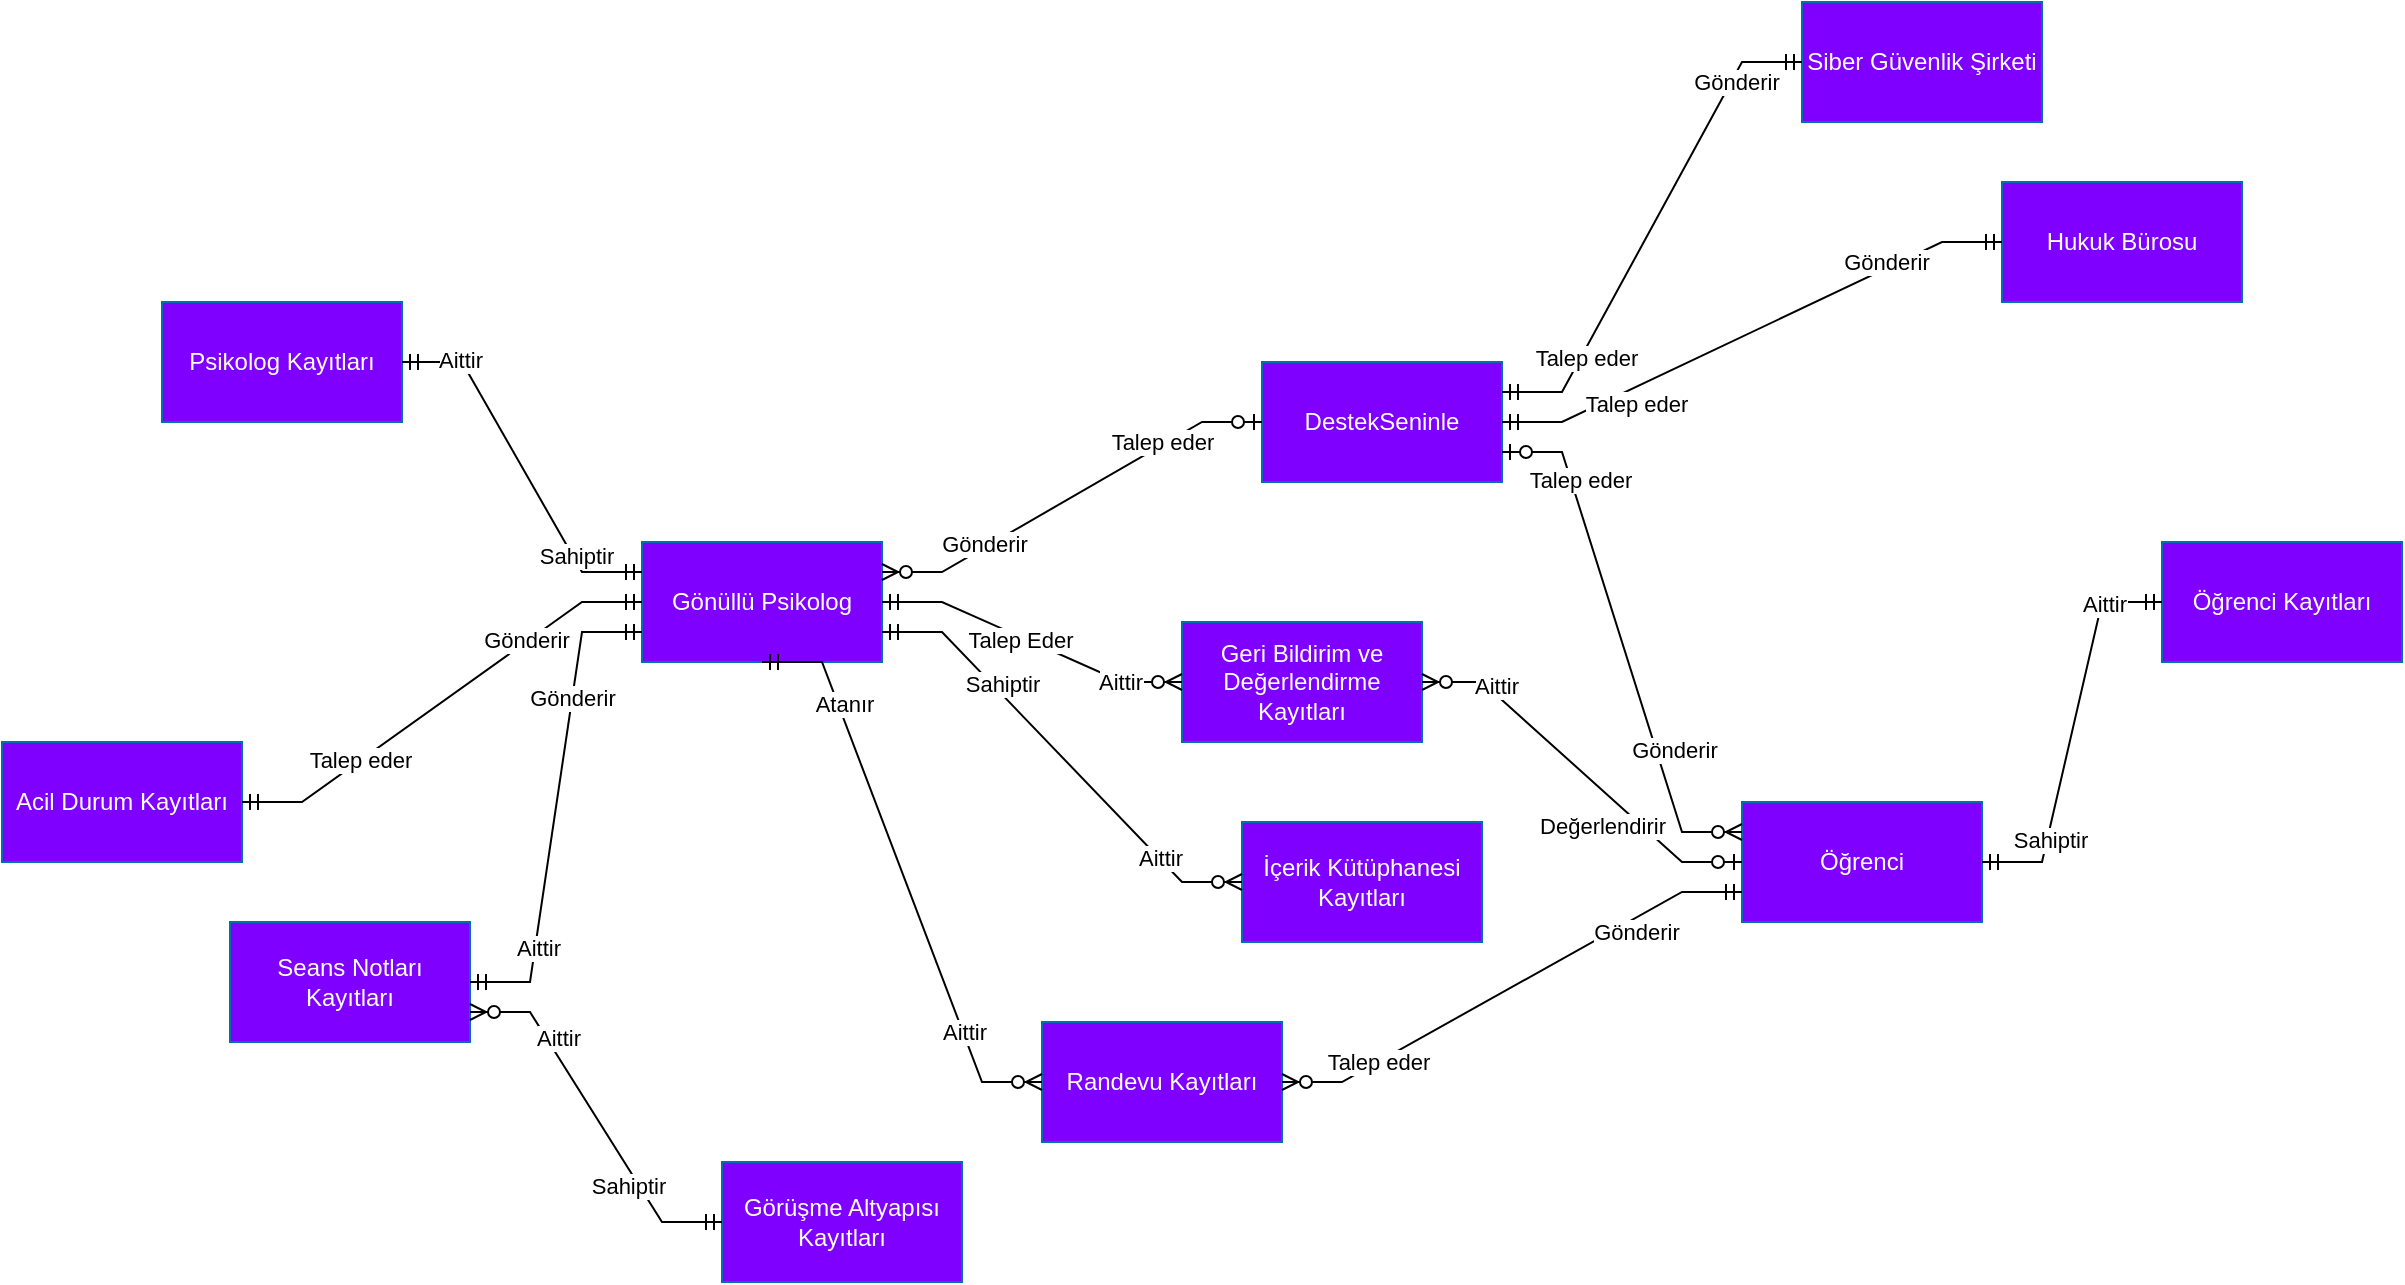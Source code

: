 <mxfile version="27.0.9">
  <diagram name="Sayfa -1" id="OUPuWP7a_RGTG39Pf2BU">
    <mxGraphModel dx="2316" dy="1324" grid="1" gridSize="10" guides="1" tooltips="1" connect="1" arrows="1" fold="1" page="1" pageScale="1" pageWidth="827" pageHeight="1169" math="0" shadow="0">
      <root>
        <mxCell id="0" />
        <mxCell id="1" parent="0" />
        <mxCell id="qZs1E602dD5QIBaL3UVI-1" value="Seans Notları Kayıtları" style="rounded=0;whiteSpace=wrap;html=1;fillColor=#7F00FF;fontColor=#ffffff;strokeColor=#006EAF;" vertex="1" parent="1">
          <mxGeometry x="354" y="710" width="120" height="60" as="geometry" />
        </mxCell>
        <mxCell id="qZs1E602dD5QIBaL3UVI-2" value="Görüşme Altyapısı Kayıtları" style="rounded=0;whiteSpace=wrap;html=1;fillColor=#7F00FF;fontColor=#ffffff;strokeColor=#006EAF;" vertex="1" parent="1">
          <mxGeometry x="600" y="830" width="120" height="60" as="geometry" />
        </mxCell>
        <mxCell id="qZs1E602dD5QIBaL3UVI-3" value="Randevu Kayıtları" style="rounded=0;whiteSpace=wrap;html=1;fillColor=#7F00FF;fontColor=#ffffff;strokeColor=#006EAF;" vertex="1" parent="1">
          <mxGeometry x="760" y="760" width="120" height="60" as="geometry" />
        </mxCell>
        <mxCell id="qZs1E602dD5QIBaL3UVI-4" value="Öğrenci Kayıtları" style="rounded=0;whiteSpace=wrap;html=1;fillColor=#7F00FF;fontColor=#ffffff;strokeColor=#006EAF;" vertex="1" parent="1">
          <mxGeometry x="1320" y="520" width="120" height="60" as="geometry" />
        </mxCell>
        <mxCell id="qZs1E602dD5QIBaL3UVI-5" value="Psikolog Kayıtları" style="rounded=0;whiteSpace=wrap;html=1;fillColor=#7F00FF;fontColor=#ffffff;strokeColor=#006EAF;" vertex="1" parent="1">
          <mxGeometry x="320" y="400" width="120" height="60" as="geometry" />
        </mxCell>
        <mxCell id="qZs1E602dD5QIBaL3UVI-6" value="Siber Güvenlik Şirketi" style="rounded=0;whiteSpace=wrap;html=1;fillColor=#7F00FF;fontColor=#ffffff;strokeColor=#006EAF;" vertex="1" parent="1">
          <mxGeometry x="1140" y="250" width="120" height="60" as="geometry" />
        </mxCell>
        <mxCell id="qZs1E602dD5QIBaL3UVI-7" value="Hukuk Bürosu" style="rounded=0;whiteSpace=wrap;html=1;fillColor=#7F00FF;fontColor=#ffffff;strokeColor=#006EAF;" vertex="1" parent="1">
          <mxGeometry x="1240" y="340" width="120" height="60" as="geometry" />
        </mxCell>
        <mxCell id="qZs1E602dD5QIBaL3UVI-8" value="Gönüllü Psikolog" style="rounded=0;whiteSpace=wrap;html=1;fillColor=#7F00FF;fontColor=#ffffff;strokeColor=#006EAF;" vertex="1" parent="1">
          <mxGeometry x="560" y="520" width="120" height="60" as="geometry" />
        </mxCell>
        <mxCell id="qZs1E602dD5QIBaL3UVI-9" value="Öğrenci" style="rounded=0;whiteSpace=wrap;html=1;fillColor=#7F00FF;fontColor=#ffffff;strokeColor=#006EAF;" vertex="1" parent="1">
          <mxGeometry x="1110" y="650" width="120" height="60" as="geometry" />
        </mxCell>
        <mxCell id="qZs1E602dD5QIBaL3UVI-10" value="İçerik Kütüphanesi Kayıtları" style="rounded=0;whiteSpace=wrap;html=1;fillColor=#7F00FF;fontColor=#ffffff;strokeColor=#006EAF;" vertex="1" parent="1">
          <mxGeometry x="860" y="660" width="120" height="60" as="geometry" />
        </mxCell>
        <mxCell id="qZs1E602dD5QIBaL3UVI-11" value="Geri Bildirim ve Değerlendirme Kayıtları" style="rounded=0;whiteSpace=wrap;html=1;fillColor=#7F00FF;fontColor=#ffffff;strokeColor=#006EAF;" vertex="1" parent="1">
          <mxGeometry x="830" y="560" width="120" height="60" as="geometry" />
        </mxCell>
        <mxCell id="qZs1E602dD5QIBaL3UVI-12" value="Acil Durum Kayıtları" style="rounded=0;whiteSpace=wrap;html=1;fillColor=#7F00FF;fontColor=#ffffff;strokeColor=#006EAF;" vertex="1" parent="1">
          <mxGeometry x="240" y="620" width="120" height="60" as="geometry" />
        </mxCell>
        <mxCell id="qZs1E602dD5QIBaL3UVI-13" value="" style="edgeStyle=entityRelationEdgeStyle;fontSize=12;html=1;endArrow=ERmandOne;startArrow=ERmandOne;rounded=0;exitX=0;exitY=0.5;exitDx=0;exitDy=0;entryX=1;entryY=0.5;entryDx=0;entryDy=0;" edge="1" parent="1" source="qZs1E602dD5QIBaL3UVI-4" target="qZs1E602dD5QIBaL3UVI-9">
          <mxGeometry width="100" height="100" relative="1" as="geometry">
            <mxPoint x="880" y="750" as="sourcePoint" />
            <mxPoint x="990" y="830" as="targetPoint" />
            <Array as="points">
              <mxPoint x="960" y="800" />
            </Array>
          </mxGeometry>
        </mxCell>
        <mxCell id="qZs1E602dD5QIBaL3UVI-14" value="Sahiptir" style="edgeLabel;html=1;align=center;verticalAlign=middle;resizable=0;points=[];" vertex="1" connectable="0" parent="qZs1E602dD5QIBaL3UVI-13">
          <mxGeometry x="0.574" y="1" relative="1" as="geometry">
            <mxPoint as="offset" />
          </mxGeometry>
        </mxCell>
        <mxCell id="qZs1E602dD5QIBaL3UVI-15" value="Aittir" style="edgeLabel;html=1;align=center;verticalAlign=middle;resizable=0;points=[];" vertex="1" connectable="0" parent="qZs1E602dD5QIBaL3UVI-13">
          <mxGeometry x="-0.68" y="1" relative="1" as="geometry">
            <mxPoint as="offset" />
          </mxGeometry>
        </mxCell>
        <mxCell id="qZs1E602dD5QIBaL3UVI-16" value="" style="edgeStyle=entityRelationEdgeStyle;fontSize=12;html=1;endArrow=ERmandOne;startArrow=ERmandOne;rounded=0;entryX=0;entryY=0.25;entryDx=0;entryDy=0;exitX=1;exitY=0.5;exitDx=0;exitDy=0;" edge="1" parent="1" source="qZs1E602dD5QIBaL3UVI-5" target="qZs1E602dD5QIBaL3UVI-8">
          <mxGeometry width="100" height="100" relative="1" as="geometry">
            <mxPoint x="430" y="485" as="sourcePoint" />
            <mxPoint x="520" y="615" as="targetPoint" />
            <Array as="points">
              <mxPoint x="510" y="535" />
            </Array>
          </mxGeometry>
        </mxCell>
        <mxCell id="qZs1E602dD5QIBaL3UVI-17" value="Sahiptir" style="edgeLabel;html=1;align=center;verticalAlign=middle;resizable=0;points=[];" vertex="1" connectable="0" parent="qZs1E602dD5QIBaL3UVI-16">
          <mxGeometry x="0.574" y="1" relative="1" as="geometry">
            <mxPoint as="offset" />
          </mxGeometry>
        </mxCell>
        <mxCell id="qZs1E602dD5QIBaL3UVI-18" value="Aittir" style="edgeLabel;html=1;align=center;verticalAlign=middle;resizable=0;points=[];" vertex="1" connectable="0" parent="qZs1E602dD5QIBaL3UVI-16">
          <mxGeometry x="-0.68" y="1" relative="1" as="geometry">
            <mxPoint as="offset" />
          </mxGeometry>
        </mxCell>
        <mxCell id="qZs1E602dD5QIBaL3UVI-19" value="" style="edgeStyle=entityRelationEdgeStyle;fontSize=12;html=1;endArrow=ERzeroToMany;startArrow=ERzeroToOne;rounded=0;entryX=1;entryY=0.5;entryDx=0;entryDy=0;exitX=0;exitY=0.5;exitDx=0;exitDy=0;" edge="1" parent="1" source="qZs1E602dD5QIBaL3UVI-9" target="qZs1E602dD5QIBaL3UVI-11">
          <mxGeometry width="100" height="100" relative="1" as="geometry">
            <mxPoint x="880" y="810" as="sourcePoint" />
            <mxPoint x="760" y="1010" as="targetPoint" />
            <Array as="points">
              <mxPoint x="730" y="1020" />
            </Array>
          </mxGeometry>
        </mxCell>
        <mxCell id="qZs1E602dD5QIBaL3UVI-20" value="Değerlendirir" style="edgeLabel;html=1;align=center;verticalAlign=middle;resizable=0;points=[];" vertex="1" connectable="0" parent="qZs1E602dD5QIBaL3UVI-19">
          <mxGeometry x="-0.533" relative="1" as="geometry">
            <mxPoint x="-29" y="-8" as="offset" />
          </mxGeometry>
        </mxCell>
        <mxCell id="qZs1E602dD5QIBaL3UVI-21" value="Aittir" style="edgeLabel;html=1;align=center;verticalAlign=middle;resizable=0;points=[];" vertex="1" connectable="0" parent="qZs1E602dD5QIBaL3UVI-19">
          <mxGeometry x="0.631" y="-3" relative="1" as="geometry">
            <mxPoint as="offset" />
          </mxGeometry>
        </mxCell>
        <mxCell id="qZs1E602dD5QIBaL3UVI-22" value="" style="edgeStyle=entityRelationEdgeStyle;fontSize=12;html=1;endArrow=ERzeroToMany;startArrow=ERmandOne;rounded=0;entryX=0;entryY=0.5;entryDx=0;entryDy=0;exitX=1;exitY=0.5;exitDx=0;exitDy=0;" edge="1" parent="1" source="qZs1E602dD5QIBaL3UVI-8" target="qZs1E602dD5QIBaL3UVI-11">
          <mxGeometry width="100" height="100" relative="1" as="geometry">
            <mxPoint x="480" y="620" as="sourcePoint" />
            <mxPoint x="650" y="770" as="targetPoint" />
            <Array as="points">
              <mxPoint x="490" y="660" />
              <mxPoint x="770" y="620" />
              <mxPoint x="510" y="730" />
              <mxPoint x="630" y="640" />
              <mxPoint x="630" y="640" />
              <mxPoint x="630" y="685" />
              <mxPoint x="780" y="620" />
              <mxPoint x="680" y="630" />
            </Array>
          </mxGeometry>
        </mxCell>
        <mxCell id="qZs1E602dD5QIBaL3UVI-23" value="Aittir" style="edgeLabel;html=1;align=center;verticalAlign=middle;resizable=0;points=[];" vertex="1" connectable="0" parent="qZs1E602dD5QIBaL3UVI-22">
          <mxGeometry x="0.6" relative="1" as="geometry">
            <mxPoint as="offset" />
          </mxGeometry>
        </mxCell>
        <mxCell id="qZs1E602dD5QIBaL3UVI-24" value="Talep Eder" style="edgeLabel;html=1;align=center;verticalAlign=middle;resizable=0;points=[];" vertex="1" connectable="0" parent="qZs1E602dD5QIBaL3UVI-22">
          <mxGeometry x="-0.754" relative="1" as="geometry">
            <mxPoint x="49" y="19" as="offset" />
          </mxGeometry>
        </mxCell>
        <mxCell id="qZs1E602dD5QIBaL3UVI-25" value="DestekSeninle" style="rounded=0;whiteSpace=wrap;html=1;fillColor=#7F00FF;fontColor=#ffffff;strokeColor=#006EAF;" vertex="1" parent="1">
          <mxGeometry x="870" y="430" width="120" height="60" as="geometry" />
        </mxCell>
        <mxCell id="qZs1E602dD5QIBaL3UVI-26" value="" style="edgeStyle=entityRelationEdgeStyle;fontSize=12;html=1;endArrow=ERzeroToMany;startArrow=ERzeroToOne;rounded=0;entryX=1;entryY=0.25;entryDx=0;entryDy=0;exitX=0;exitY=0.5;exitDx=0;exitDy=0;" edge="1" parent="1" source="qZs1E602dD5QIBaL3UVI-25" target="qZs1E602dD5QIBaL3UVI-8">
          <mxGeometry width="100" height="100" relative="1" as="geometry">
            <mxPoint x="1030" y="550" as="sourcePoint" />
            <mxPoint x="850" y="650" as="targetPoint" />
            <Array as="points">
              <mxPoint x="960" y="620" />
              <mxPoint x="860" y="630" />
            </Array>
          </mxGeometry>
        </mxCell>
        <mxCell id="qZs1E602dD5QIBaL3UVI-27" value="Talep eder" style="edgeLabel;html=1;align=center;verticalAlign=middle;resizable=0;points=[];" vertex="1" connectable="0" parent="qZs1E602dD5QIBaL3UVI-26">
          <mxGeometry x="-0.535" relative="1" as="geometry">
            <mxPoint x="-4" as="offset" />
          </mxGeometry>
        </mxCell>
        <mxCell id="qZs1E602dD5QIBaL3UVI-28" value="Gönderir" style="edgeLabel;html=1;align=center;verticalAlign=middle;resizable=0;points=[];" vertex="1" connectable="0" parent="qZs1E602dD5QIBaL3UVI-26">
          <mxGeometry x="0.627" y="1" relative="1" as="geometry">
            <mxPoint x="12" y="-11" as="offset" />
          </mxGeometry>
        </mxCell>
        <mxCell id="qZs1E602dD5QIBaL3UVI-29" value="" style="edgeStyle=entityRelationEdgeStyle;fontSize=12;html=1;endArrow=ERzeroToMany;startArrow=ERzeroToOne;rounded=0;entryX=0;entryY=0.25;entryDx=0;entryDy=0;exitX=1;exitY=0.75;exitDx=0;exitDy=0;" edge="1" parent="1" source="qZs1E602dD5QIBaL3UVI-25" target="qZs1E602dD5QIBaL3UVI-9">
          <mxGeometry width="100" height="100" relative="1" as="geometry">
            <mxPoint x="1070" y="560" as="sourcePoint" />
            <mxPoint x="890" y="660" as="targetPoint" />
          </mxGeometry>
        </mxCell>
        <mxCell id="qZs1E602dD5QIBaL3UVI-30" value="Talep eder" style="edgeLabel;html=1;align=center;verticalAlign=middle;resizable=0;points=[];" vertex="1" connectable="0" parent="qZs1E602dD5QIBaL3UVI-29">
          <mxGeometry x="-0.535" relative="1" as="geometry">
            <mxPoint y="-15" as="offset" />
          </mxGeometry>
        </mxCell>
        <mxCell id="qZs1E602dD5QIBaL3UVI-31" value="Gönderir" style="edgeLabel;html=1;align=center;verticalAlign=middle;resizable=0;points=[];" vertex="1" connectable="0" parent="qZs1E602dD5QIBaL3UVI-29">
          <mxGeometry x="0.627" y="1" relative="1" as="geometry">
            <mxPoint y="-24" as="offset" />
          </mxGeometry>
        </mxCell>
        <mxCell id="qZs1E602dD5QIBaL3UVI-32" value="" style="edgeStyle=entityRelationEdgeStyle;fontSize=12;html=1;endArrow=ERmandOne;startArrow=ERmandOne;rounded=0;entryX=0;entryY=0.5;entryDx=0;entryDy=0;exitX=1;exitY=0.5;exitDx=0;exitDy=0;" edge="1" parent="1" source="qZs1E602dD5QIBaL3UVI-12" target="qZs1E602dD5QIBaL3UVI-8">
          <mxGeometry width="100" height="100" relative="1" as="geometry">
            <mxPoint x="350" y="710" as="sourcePoint" />
            <mxPoint x="470" y="580" as="targetPoint" />
          </mxGeometry>
        </mxCell>
        <mxCell id="qZs1E602dD5QIBaL3UVI-33" value="Talep eder" style="edgeLabel;html=1;align=center;verticalAlign=middle;resizable=0;points=[];" vertex="1" connectable="0" parent="qZs1E602dD5QIBaL3UVI-32">
          <mxGeometry x="-0.455" y="-1" relative="1" as="geometry">
            <mxPoint x="1" y="-3" as="offset" />
          </mxGeometry>
        </mxCell>
        <mxCell id="qZs1E602dD5QIBaL3UVI-34" value="Gönderir" style="edgeLabel;html=1;align=center;verticalAlign=middle;resizable=0;points=[];" vertex="1" connectable="0" parent="qZs1E602dD5QIBaL3UVI-32">
          <mxGeometry x="0.569" y="-1" relative="1" as="geometry">
            <mxPoint x="-13" y="6" as="offset" />
          </mxGeometry>
        </mxCell>
        <mxCell id="qZs1E602dD5QIBaL3UVI-35" value="" style="edgeStyle=entityRelationEdgeStyle;fontSize=12;html=1;endArrow=ERmandOne;startArrow=ERmandOne;rounded=0;exitX=1;exitY=0.25;exitDx=0;exitDy=0;entryX=0;entryY=0.5;entryDx=0;entryDy=0;" edge="1" parent="1" source="qZs1E602dD5QIBaL3UVI-25" target="qZs1E602dD5QIBaL3UVI-6">
          <mxGeometry width="100" height="100" relative="1" as="geometry">
            <mxPoint x="950" y="270" as="sourcePoint" />
            <mxPoint x="1107" y="387" as="targetPoint" />
            <Array as="points">
              <mxPoint x="1057" y="277" />
              <mxPoint x="1067" y="317" />
              <mxPoint x="977" y="517" />
              <mxPoint x="1087" y="337" />
              <mxPoint x="1047" y="337" />
              <mxPoint x="1077" y="377" />
              <mxPoint x="1057" y="357" />
            </Array>
          </mxGeometry>
        </mxCell>
        <mxCell id="qZs1E602dD5QIBaL3UVI-36" value="Talep eder" style="edgeLabel;html=1;align=center;verticalAlign=middle;resizable=0;points=[];" vertex="1" connectable="0" parent="qZs1E602dD5QIBaL3UVI-35">
          <mxGeometry x="-0.594" y="-2" relative="1" as="geometry">
            <mxPoint as="offset" />
          </mxGeometry>
        </mxCell>
        <mxCell id="qZs1E602dD5QIBaL3UVI-37" value="Gönderir" style="edgeLabel;html=1;align=center;verticalAlign=middle;resizable=0;points=[];" vertex="1" connectable="0" parent="qZs1E602dD5QIBaL3UVI-35">
          <mxGeometry x="0.543" relative="1" as="geometry">
            <mxPoint x="9" y="-13" as="offset" />
          </mxGeometry>
        </mxCell>
        <mxCell id="qZs1E602dD5QIBaL3UVI-38" value="" style="edgeStyle=entityRelationEdgeStyle;fontSize=12;html=1;endArrow=ERmandOne;startArrow=ERmandOne;rounded=0;exitX=1;exitY=0.5;exitDx=0;exitDy=0;entryX=0;entryY=0.5;entryDx=0;entryDy=0;" edge="1" parent="1" source="qZs1E602dD5QIBaL3UVI-25" target="qZs1E602dD5QIBaL3UVI-7">
          <mxGeometry width="100" height="100" relative="1" as="geometry">
            <mxPoint x="1200" y="430" as="sourcePoint" />
            <mxPoint x="1357" y="547" as="targetPoint" />
            <Array as="points">
              <mxPoint x="1307" y="437" />
              <mxPoint x="1317" y="477" />
              <mxPoint x="1227" y="677" />
              <mxPoint x="1337" y="497" />
              <mxPoint x="1297" y="497" />
              <mxPoint x="1327" y="537" />
              <mxPoint x="1307" y="517" />
            </Array>
          </mxGeometry>
        </mxCell>
        <mxCell id="qZs1E602dD5QIBaL3UVI-39" value="Talep eder" style="edgeLabel;html=1;align=center;verticalAlign=middle;resizable=0;points=[];" vertex="1" connectable="0" parent="qZs1E602dD5QIBaL3UVI-38">
          <mxGeometry x="-0.594" y="-2" relative="1" as="geometry">
            <mxPoint x="13" as="offset" />
          </mxGeometry>
        </mxCell>
        <mxCell id="qZs1E602dD5QIBaL3UVI-40" value="Gönderir" style="edgeLabel;html=1;align=center;verticalAlign=middle;resizable=0;points=[];" vertex="1" connectable="0" parent="qZs1E602dD5QIBaL3UVI-38">
          <mxGeometry x="0.543" relative="1" as="geometry">
            <mxPoint y="-4" as="offset" />
          </mxGeometry>
        </mxCell>
        <mxCell id="qZs1E602dD5QIBaL3UVI-41" value="" style="edgeStyle=entityRelationEdgeStyle;fontSize=12;html=1;endArrow=ERmandOne;startArrow=ERmandOne;rounded=0;exitX=0;exitY=0.75;exitDx=0;exitDy=0;entryX=1;entryY=0.5;entryDx=0;entryDy=0;" edge="1" parent="1" source="qZs1E602dD5QIBaL3UVI-8" target="qZs1E602dD5QIBaL3UVI-1">
          <mxGeometry width="100" height="100" relative="1" as="geometry">
            <mxPoint x="590" y="700" as="sourcePoint" />
            <mxPoint x="630" y="830" as="targetPoint" />
            <Array as="points">
              <mxPoint x="740" y="665" />
            </Array>
          </mxGeometry>
        </mxCell>
        <mxCell id="qZs1E602dD5QIBaL3UVI-42" value="Gönderir" style="edgeLabel;html=1;align=center;verticalAlign=middle;resizable=0;points=[];" vertex="1" connectable="0" parent="qZs1E602dD5QIBaL3UVI-41">
          <mxGeometry x="-0.556" y="-2" relative="1" as="geometry">
            <mxPoint y="11" as="offset" />
          </mxGeometry>
        </mxCell>
        <mxCell id="qZs1E602dD5QIBaL3UVI-43" value="Aittir" style="edgeLabel;html=1;align=center;verticalAlign=middle;resizable=0;points=[];" vertex="1" connectable="0" parent="qZs1E602dD5QIBaL3UVI-41">
          <mxGeometry x="0.596" y="1" relative="1" as="geometry">
            <mxPoint as="offset" />
          </mxGeometry>
        </mxCell>
        <mxCell id="qZs1E602dD5QIBaL3UVI-44" value="" style="edgeStyle=entityRelationEdgeStyle;fontSize=12;html=1;endArrow=ERzeroToMany;startArrow=ERmandOne;rounded=0;exitX=1;exitY=0.75;exitDx=0;exitDy=0;entryX=0;entryY=0.5;entryDx=0;entryDy=0;" edge="1" parent="1" source="qZs1E602dD5QIBaL3UVI-8" target="qZs1E602dD5QIBaL3UVI-10">
          <mxGeometry width="100" height="100" relative="1" as="geometry">
            <mxPoint x="860" y="770" as="sourcePoint" />
            <mxPoint x="620" y="790" as="targetPoint" />
          </mxGeometry>
        </mxCell>
        <mxCell id="qZs1E602dD5QIBaL3UVI-45" value="Aittir" style="edgeLabel;html=1;align=center;verticalAlign=middle;resizable=0;points=[];" vertex="1" connectable="0" parent="qZs1E602dD5QIBaL3UVI-44">
          <mxGeometry x="0.6" relative="1" as="geometry">
            <mxPoint as="offset" />
          </mxGeometry>
        </mxCell>
        <mxCell id="qZs1E602dD5QIBaL3UVI-46" value="Sahiptir" style="edgeLabel;html=1;align=center;verticalAlign=middle;resizable=0;points=[];" vertex="1" connectable="0" parent="qZs1E602dD5QIBaL3UVI-44">
          <mxGeometry x="-0.617" y="3" relative="1" as="geometry">
            <mxPoint x="18" y="17" as="offset" />
          </mxGeometry>
        </mxCell>
        <mxCell id="qZs1E602dD5QIBaL3UVI-47" value="" style="edgeStyle=entityRelationEdgeStyle;fontSize=12;html=1;endArrow=ERzeroToMany;startArrow=ERmandOne;rounded=0;exitX=0;exitY=0.75;exitDx=0;exitDy=0;entryX=1;entryY=0.5;entryDx=0;entryDy=0;" edge="1" parent="1" source="qZs1E602dD5QIBaL3UVI-9" target="qZs1E602dD5QIBaL3UVI-3">
          <mxGeometry width="100" height="100" relative="1" as="geometry">
            <mxPoint x="950" y="790" as="sourcePoint" />
            <mxPoint x="1067" y="975" as="targetPoint" />
          </mxGeometry>
        </mxCell>
        <mxCell id="qZs1E602dD5QIBaL3UVI-48" value="Talep eder" style="edgeLabel;html=1;align=center;verticalAlign=middle;resizable=0;points=[];" vertex="1" connectable="0" parent="qZs1E602dD5QIBaL3UVI-47">
          <mxGeometry x="0.6" relative="1" as="geometry">
            <mxPoint as="offset" />
          </mxGeometry>
        </mxCell>
        <mxCell id="qZs1E602dD5QIBaL3UVI-49" value="Gönderir" style="edgeLabel;html=1;align=center;verticalAlign=middle;resizable=0;points=[];" vertex="1" connectable="0" parent="qZs1E602dD5QIBaL3UVI-47">
          <mxGeometry x="-0.617" y="3" relative="1" as="geometry">
            <mxPoint x="-8" y="8" as="offset" />
          </mxGeometry>
        </mxCell>
        <mxCell id="qZs1E602dD5QIBaL3UVI-50" value="" style="edgeStyle=entityRelationEdgeStyle;fontSize=12;html=1;endArrow=ERzeroToMany;startArrow=ERmandOne;rounded=0;exitX=0.5;exitY=1;exitDx=0;exitDy=0;entryX=0;entryY=0.5;entryDx=0;entryDy=0;" edge="1" parent="1" source="qZs1E602dD5QIBaL3UVI-8" target="qZs1E602dD5QIBaL3UVI-3">
          <mxGeometry width="100" height="100" relative="1" as="geometry">
            <mxPoint x="1120" y="705" as="sourcePoint" />
            <mxPoint x="870" y="900" as="targetPoint" />
          </mxGeometry>
        </mxCell>
        <mxCell id="qZs1E602dD5QIBaL3UVI-51" value="Aittir" style="edgeLabel;html=1;align=center;verticalAlign=middle;resizable=0;points=[];" vertex="1" connectable="0" parent="qZs1E602dD5QIBaL3UVI-50">
          <mxGeometry x="0.6" relative="1" as="geometry">
            <mxPoint as="offset" />
          </mxGeometry>
        </mxCell>
        <mxCell id="qZs1E602dD5QIBaL3UVI-52" value="Atanır" style="edgeLabel;html=1;align=center;verticalAlign=middle;resizable=0;points=[];" vertex="1" connectable="0" parent="qZs1E602dD5QIBaL3UVI-50">
          <mxGeometry x="-0.617" y="3" relative="1" as="geometry">
            <mxPoint x="-1" y="-1" as="offset" />
          </mxGeometry>
        </mxCell>
        <mxCell id="qZs1E602dD5QIBaL3UVI-53" value="" style="edgeStyle=entityRelationEdgeStyle;fontSize=12;html=1;endArrow=ERzeroToMany;startArrow=ERmandOne;rounded=0;exitX=0;exitY=0.5;exitDx=0;exitDy=0;entryX=1;entryY=0.75;entryDx=0;entryDy=0;" edge="1" parent="1" source="qZs1E602dD5QIBaL3UVI-2" target="qZs1E602dD5QIBaL3UVI-1">
          <mxGeometry width="100" height="100" relative="1" as="geometry">
            <mxPoint x="1120" y="830" as="sourcePoint" />
            <mxPoint x="860" y="915" as="targetPoint" />
          </mxGeometry>
        </mxCell>
        <mxCell id="qZs1E602dD5QIBaL3UVI-54" value="Aittir" style="edgeLabel;html=1;align=center;verticalAlign=middle;resizable=0;points=[];" vertex="1" connectable="0" parent="qZs1E602dD5QIBaL3UVI-53">
          <mxGeometry x="0.6" relative="1" as="geometry">
            <mxPoint x="10" y="7" as="offset" />
          </mxGeometry>
        </mxCell>
        <mxCell id="qZs1E602dD5QIBaL3UVI-55" value="Sahiptir" style="edgeLabel;html=1;align=center;verticalAlign=middle;resizable=0;points=[];" vertex="1" connectable="0" parent="qZs1E602dD5QIBaL3UVI-53">
          <mxGeometry x="-0.617" y="3" relative="1" as="geometry">
            <mxPoint x="-12" y="-16" as="offset" />
          </mxGeometry>
        </mxCell>
      </root>
    </mxGraphModel>
  </diagram>
</mxfile>
